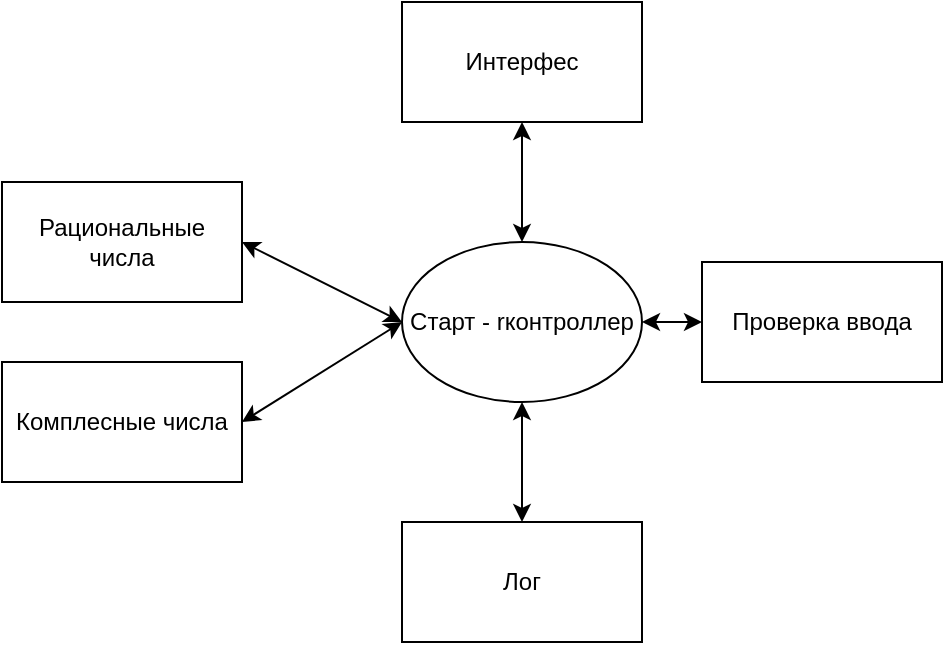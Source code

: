 <mxfile>
    <diagram id="VdFe1BMg5Hd8DPw4VNc6" name="Page-1">
        <mxGraphModel dx="995" dy="520" grid="1" gridSize="10" guides="1" tooltips="1" connect="1" arrows="1" fold="1" page="1" pageScale="1" pageWidth="850" pageHeight="1100" math="0" shadow="0">
            <root>
                <mxCell id="0"/>
                <mxCell id="1" parent="0"/>
                <mxCell id="2" value="Старт - rконтроллер" style="ellipse;whiteSpace=wrap;html=1;" parent="1" vertex="1">
                    <mxGeometry x="250" y="140" width="120" height="80" as="geometry"/>
                </mxCell>
                <mxCell id="3" value="Интерфес" style="rounded=0;whiteSpace=wrap;html=1;" parent="1" vertex="1">
                    <mxGeometry x="250" y="20" width="120" height="60" as="geometry"/>
                </mxCell>
                <mxCell id="6" value="Комплесные числа" style="rounded=0;whiteSpace=wrap;html=1;" parent="1" vertex="1">
                    <mxGeometry x="50" y="200" width="120" height="60" as="geometry"/>
                </mxCell>
                <mxCell id="7" value="Рациональные числа" style="rounded=0;whiteSpace=wrap;html=1;" parent="1" vertex="1">
                    <mxGeometry x="50" y="110" width="120" height="60" as="geometry"/>
                </mxCell>
                <mxCell id="11" value="Лог" style="rounded=0;whiteSpace=wrap;html=1;" parent="1" vertex="1">
                    <mxGeometry x="250" y="280" width="120" height="60" as="geometry"/>
                </mxCell>
                <mxCell id="18" value="" style="endArrow=classic;startArrow=classic;html=1;entryX=0.5;entryY=1;entryDx=0;entryDy=0;exitX=0.5;exitY=0;exitDx=0;exitDy=0;" parent="1" source="2" target="3" edge="1">
                    <mxGeometry width="50" height="50" relative="1" as="geometry">
                        <mxPoint x="80" y="230" as="sourcePoint"/>
                        <mxPoint x="130" y="180" as="targetPoint"/>
                    </mxGeometry>
                </mxCell>
                <mxCell id="20" value="" style="endArrow=classic;startArrow=classic;html=1;entryX=0;entryY=0.5;entryDx=0;entryDy=0;exitX=1;exitY=0.5;exitDx=0;exitDy=0;" parent="1" source="7" target="2" edge="1">
                    <mxGeometry width="50" height="50" relative="1" as="geometry">
                        <mxPoint x="80" y="230" as="sourcePoint"/>
                        <mxPoint x="130" y="180" as="targetPoint"/>
                    </mxGeometry>
                </mxCell>
                <mxCell id="21" value="" style="endArrow=classic;startArrow=classic;html=1;exitX=1;exitY=0.5;exitDx=0;exitDy=0;" parent="1" source="6" edge="1">
                    <mxGeometry width="50" height="50" relative="1" as="geometry">
                        <mxPoint x="180" y="300" as="sourcePoint"/>
                        <mxPoint x="250" y="180" as="targetPoint"/>
                    </mxGeometry>
                </mxCell>
                <mxCell id="26" value="Проверка ввода" style="rounded=0;whiteSpace=wrap;html=1;" parent="1" vertex="1">
                    <mxGeometry x="400" y="150" width="120" height="60" as="geometry"/>
                </mxCell>
                <mxCell id="27" value="" style="endArrow=classic;startArrow=classic;html=1;entryX=0;entryY=0.5;entryDx=0;entryDy=0;exitX=1;exitY=0.5;exitDx=0;exitDy=0;" parent="1" source="2" target="26" edge="1">
                    <mxGeometry width="50" height="50" relative="1" as="geometry">
                        <mxPoint x="80" y="230" as="sourcePoint"/>
                        <mxPoint x="130" y="180" as="targetPoint"/>
                    </mxGeometry>
                </mxCell>
                <mxCell id="28" value="" style="endArrow=classic;startArrow=classic;html=1;entryX=0.5;entryY=1;entryDx=0;entryDy=0;exitX=0.5;exitY=0;exitDx=0;exitDy=0;" edge="1" parent="1" source="11" target="2">
                    <mxGeometry width="50" height="50" relative="1" as="geometry">
                        <mxPoint x="290" y="270" as="sourcePoint"/>
                        <mxPoint x="340" y="220" as="targetPoint"/>
                    </mxGeometry>
                </mxCell>
            </root>
        </mxGraphModel>
    </diagram>
</mxfile>